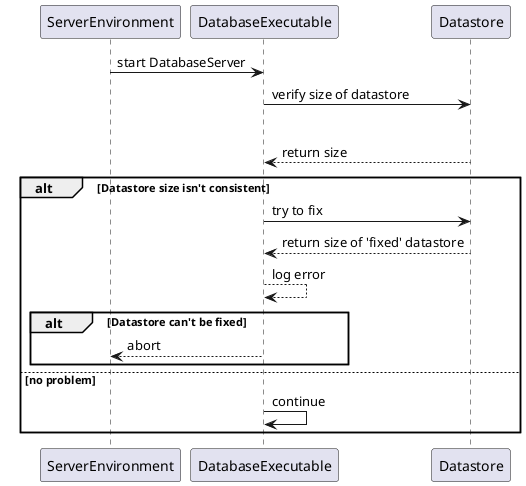 @startuml use-case-server-startup-consistency.png

ServerEnvironment -> DatabaseExecutable : start DatabaseServer
DatabaseExecutable -> Datastore : verify size of datastore
alt problem detected
	Datastore --> DatabaseExecutable : return size
	alt Datastore size isn't consistent
		DatabaseExecutable -> Datastore : try to fix
		Datastore --> DatabaseExecutable : return size of 'fixed' datastore
		DatabaseExecutable --> DatabaseExecutable : log error
		alt Datastore can't be fixed
		DatabaseExecutable --> ServerEnvironment : abort
	end
else no problem
	DatabaseExecutable -> DatabaseExecutable : continue
end

@enduml

@startuml use-case-server-maintain-data.png

DataController -> Database : pause Client Transactions
activate PrimaryJournal
activate PrimaryDatastore
DataController -> TransitoryJournal : rename primary Journal to transitory Journal
destroy PrimaryJournal
activate TransitoryJournal
DataController -> PrimaryJournal : new Journal as Primary
activate PrimaryJournal
DataController -> Database : resume Client Transactions
DataController -> TransitoryJournal : preprocess Journal
DataController -> SecondaryDatastore : new Datastore as Secondary Datastore
activate SecondaryDatastore
DataController -> SecondaryDatastore : index primary on-disk data
DataController -> TransitoryJournal : get entries
TransitoryJournal -> DataController : entries
DataController -> SecondaryDatastore : apply entries
DataController -> TransitoryJournal : delete
destroy TransitoryJournal
DataController -> SecondaryDatastore : write to disk
DataController -> TransitoryDatastore : rename Primary Datastore to Transitory Datastore
destroy PrimaryDatastore
activate TransitoryDatastore
DataController -> PrimaryDatastore : rename Seconday Datastore to Primary Datastore
activate PrimaryDatastore
destroy SecondaryDatastore
DataController -> TransitoryDatastore : delete
destroy TransitoryDatastore

@enduml

@startuml use-case-server-process-statement-backend.png

Client -> Database : send transaction / receive transaction
Database -> DataController : parse(transaction)
DataController -> DataController : interpret transaction
DataController -> Journal : write(DRME event)
DataController -> Datastore : execute command
Datastore --> DataController : return result
DataController --> Database : return result
Database --> Client : return result

@enduml